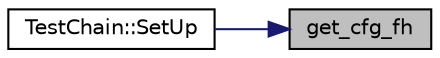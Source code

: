 digraph "get_cfg_fh"
{
 // LATEX_PDF_SIZE
  edge [fontname="Helvetica",fontsize="10",labelfontname="Helvetica",labelfontsize="10"];
  node [fontname="Helvetica",fontsize="10",shape=record];
  rankdir="RL";
  Node1 [label="get_cfg_fh",height=0.2,width=0.4,color="black", fillcolor="grey75", style="filled", fontcolor="black",tooltip=" "];
  Node1 -> Node2 [dir="back",color="midnightblue",fontsize="10",style="solid",fontname="Helvetica"];
  Node2 [label="TestChain::SetUp",height=0.2,width=0.4,color="black", fillcolor="white", style="filled",URL="$class_test_chain.html#a3a1707f6479611fdc609a3eb8a0cef1b",tooltip=" "];
}
